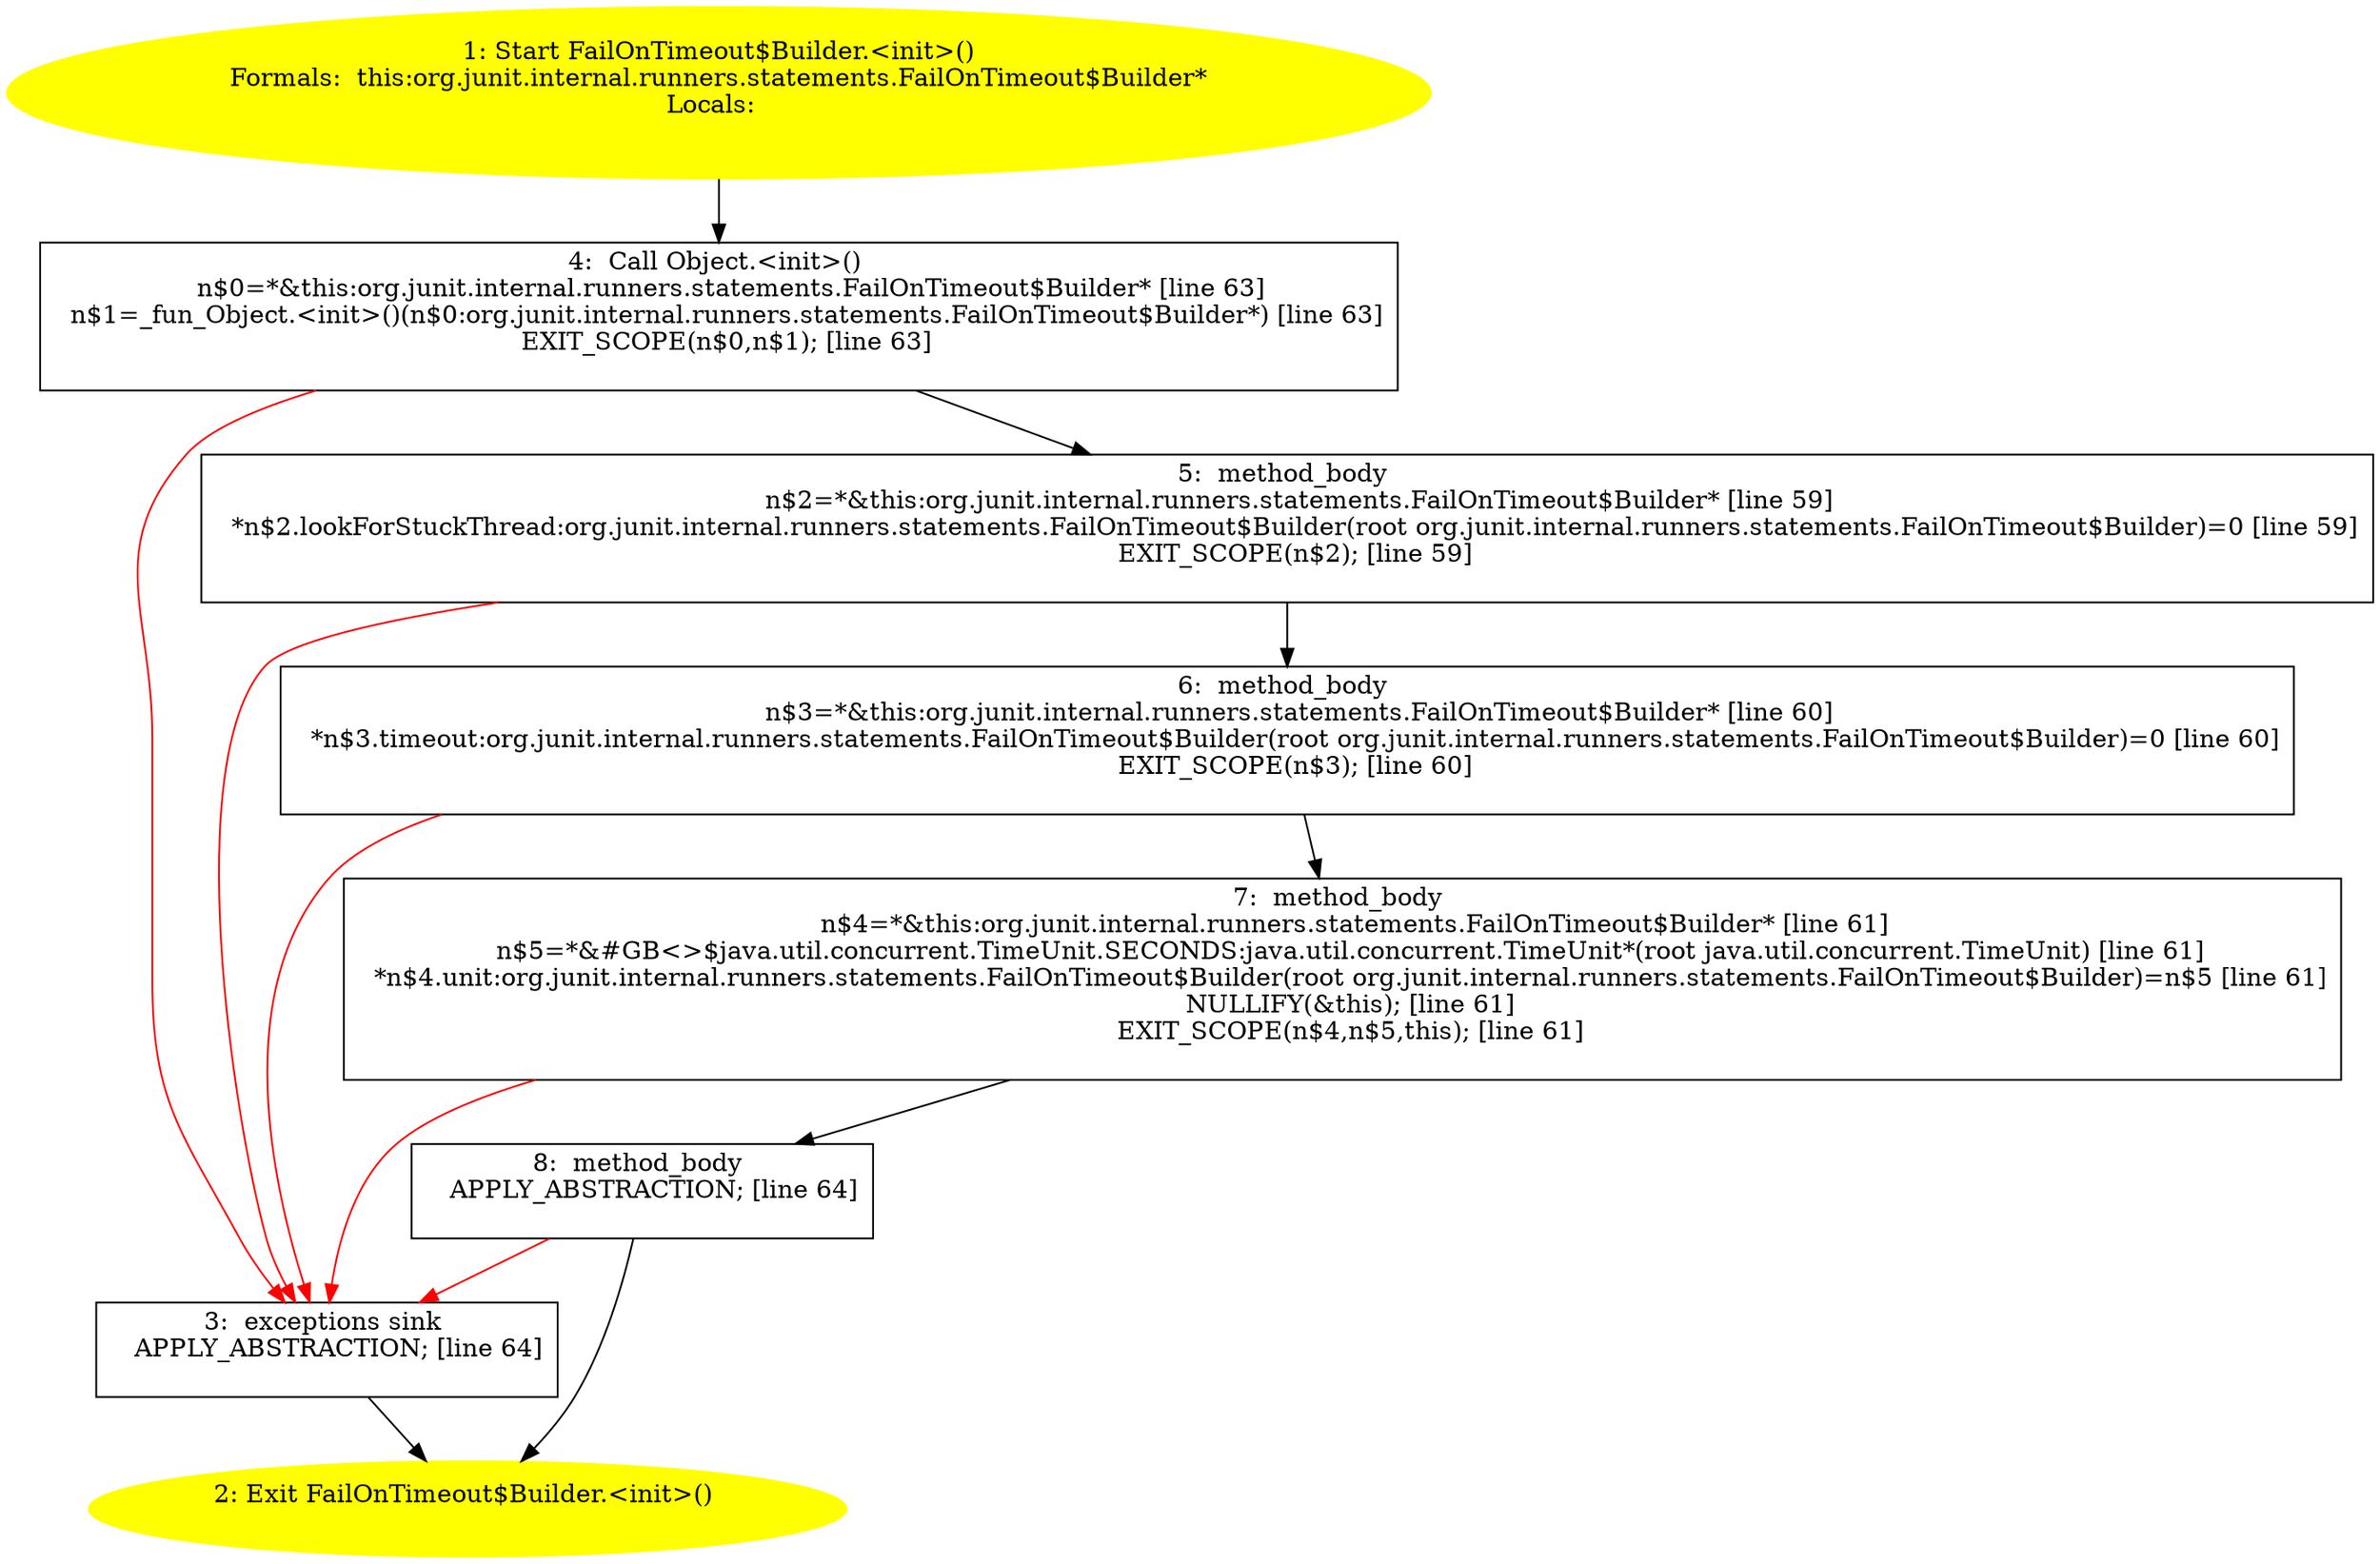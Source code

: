 /* @generated */
digraph cfg {
"org.junit.internal.runners.statements.FailOnTimeout$Builder.<init>().6164662a4627f0fbffdcd441b315f101_1" [label="1: Start FailOnTimeout$Builder.<init>()\nFormals:  this:org.junit.internal.runners.statements.FailOnTimeout$Builder*\nLocals:  \n  " color=yellow style=filled]
	

	 "org.junit.internal.runners.statements.FailOnTimeout$Builder.<init>().6164662a4627f0fbffdcd441b315f101_1" -> "org.junit.internal.runners.statements.FailOnTimeout$Builder.<init>().6164662a4627f0fbffdcd441b315f101_4" ;
"org.junit.internal.runners.statements.FailOnTimeout$Builder.<init>().6164662a4627f0fbffdcd441b315f101_2" [label="2: Exit FailOnTimeout$Builder.<init>() \n  " color=yellow style=filled]
	

"org.junit.internal.runners.statements.FailOnTimeout$Builder.<init>().6164662a4627f0fbffdcd441b315f101_3" [label="3:  exceptions sink \n   APPLY_ABSTRACTION; [line 64]\n " shape="box"]
	

	 "org.junit.internal.runners.statements.FailOnTimeout$Builder.<init>().6164662a4627f0fbffdcd441b315f101_3" -> "org.junit.internal.runners.statements.FailOnTimeout$Builder.<init>().6164662a4627f0fbffdcd441b315f101_2" ;
"org.junit.internal.runners.statements.FailOnTimeout$Builder.<init>().6164662a4627f0fbffdcd441b315f101_4" [label="4:  Call Object.<init>() \n   n$0=*&this:org.junit.internal.runners.statements.FailOnTimeout$Builder* [line 63]\n  n$1=_fun_Object.<init>()(n$0:org.junit.internal.runners.statements.FailOnTimeout$Builder*) [line 63]\n  EXIT_SCOPE(n$0,n$1); [line 63]\n " shape="box"]
	

	 "org.junit.internal.runners.statements.FailOnTimeout$Builder.<init>().6164662a4627f0fbffdcd441b315f101_4" -> "org.junit.internal.runners.statements.FailOnTimeout$Builder.<init>().6164662a4627f0fbffdcd441b315f101_5" ;
	 "org.junit.internal.runners.statements.FailOnTimeout$Builder.<init>().6164662a4627f0fbffdcd441b315f101_4" -> "org.junit.internal.runners.statements.FailOnTimeout$Builder.<init>().6164662a4627f0fbffdcd441b315f101_3" [color="red" ];
"org.junit.internal.runners.statements.FailOnTimeout$Builder.<init>().6164662a4627f0fbffdcd441b315f101_5" [label="5:  method_body \n   n$2=*&this:org.junit.internal.runners.statements.FailOnTimeout$Builder* [line 59]\n  *n$2.lookForStuckThread:org.junit.internal.runners.statements.FailOnTimeout$Builder(root org.junit.internal.runners.statements.FailOnTimeout$Builder)=0 [line 59]\n  EXIT_SCOPE(n$2); [line 59]\n " shape="box"]
	

	 "org.junit.internal.runners.statements.FailOnTimeout$Builder.<init>().6164662a4627f0fbffdcd441b315f101_5" -> "org.junit.internal.runners.statements.FailOnTimeout$Builder.<init>().6164662a4627f0fbffdcd441b315f101_6" ;
	 "org.junit.internal.runners.statements.FailOnTimeout$Builder.<init>().6164662a4627f0fbffdcd441b315f101_5" -> "org.junit.internal.runners.statements.FailOnTimeout$Builder.<init>().6164662a4627f0fbffdcd441b315f101_3" [color="red" ];
"org.junit.internal.runners.statements.FailOnTimeout$Builder.<init>().6164662a4627f0fbffdcd441b315f101_6" [label="6:  method_body \n   n$3=*&this:org.junit.internal.runners.statements.FailOnTimeout$Builder* [line 60]\n  *n$3.timeout:org.junit.internal.runners.statements.FailOnTimeout$Builder(root org.junit.internal.runners.statements.FailOnTimeout$Builder)=0 [line 60]\n  EXIT_SCOPE(n$3); [line 60]\n " shape="box"]
	

	 "org.junit.internal.runners.statements.FailOnTimeout$Builder.<init>().6164662a4627f0fbffdcd441b315f101_6" -> "org.junit.internal.runners.statements.FailOnTimeout$Builder.<init>().6164662a4627f0fbffdcd441b315f101_7" ;
	 "org.junit.internal.runners.statements.FailOnTimeout$Builder.<init>().6164662a4627f0fbffdcd441b315f101_6" -> "org.junit.internal.runners.statements.FailOnTimeout$Builder.<init>().6164662a4627f0fbffdcd441b315f101_3" [color="red" ];
"org.junit.internal.runners.statements.FailOnTimeout$Builder.<init>().6164662a4627f0fbffdcd441b315f101_7" [label="7:  method_body \n   n$4=*&this:org.junit.internal.runners.statements.FailOnTimeout$Builder* [line 61]\n  n$5=*&#GB<>$java.util.concurrent.TimeUnit.SECONDS:java.util.concurrent.TimeUnit*(root java.util.concurrent.TimeUnit) [line 61]\n  *n$4.unit:org.junit.internal.runners.statements.FailOnTimeout$Builder(root org.junit.internal.runners.statements.FailOnTimeout$Builder)=n$5 [line 61]\n  NULLIFY(&this); [line 61]\n  EXIT_SCOPE(n$4,n$5,this); [line 61]\n " shape="box"]
	

	 "org.junit.internal.runners.statements.FailOnTimeout$Builder.<init>().6164662a4627f0fbffdcd441b315f101_7" -> "org.junit.internal.runners.statements.FailOnTimeout$Builder.<init>().6164662a4627f0fbffdcd441b315f101_8" ;
	 "org.junit.internal.runners.statements.FailOnTimeout$Builder.<init>().6164662a4627f0fbffdcd441b315f101_7" -> "org.junit.internal.runners.statements.FailOnTimeout$Builder.<init>().6164662a4627f0fbffdcd441b315f101_3" [color="red" ];
"org.junit.internal.runners.statements.FailOnTimeout$Builder.<init>().6164662a4627f0fbffdcd441b315f101_8" [label="8:  method_body \n   APPLY_ABSTRACTION; [line 64]\n " shape="box"]
	

	 "org.junit.internal.runners.statements.FailOnTimeout$Builder.<init>().6164662a4627f0fbffdcd441b315f101_8" -> "org.junit.internal.runners.statements.FailOnTimeout$Builder.<init>().6164662a4627f0fbffdcd441b315f101_2" ;
	 "org.junit.internal.runners.statements.FailOnTimeout$Builder.<init>().6164662a4627f0fbffdcd441b315f101_8" -> "org.junit.internal.runners.statements.FailOnTimeout$Builder.<init>().6164662a4627f0fbffdcd441b315f101_3" [color="red" ];
}
